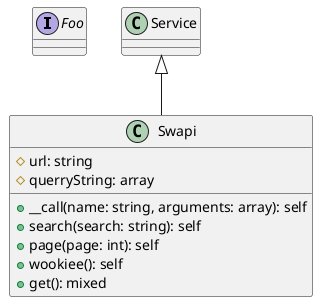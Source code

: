 @startuml
interface Foo {}
class Service {}
class Swapi extends Service {
 #url: string
 #querryString: array
 +__call(name: string, arguments: array): self
 +search(search: string): self
 +page(page: int): self
 +wookiee(): self
 +get(): mixed
}
@enduml
